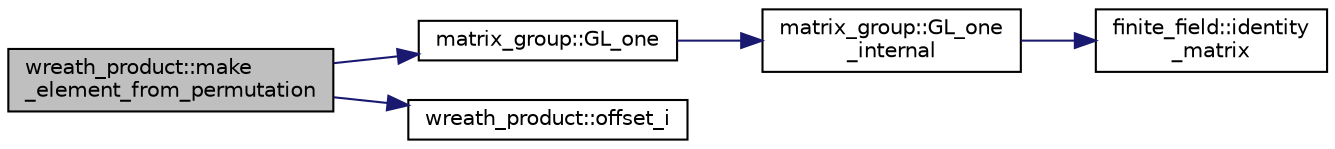 digraph "wreath_product::make_element_from_permutation"
{
  edge [fontname="Helvetica",fontsize="10",labelfontname="Helvetica",labelfontsize="10"];
  node [fontname="Helvetica",fontsize="10",shape=record];
  rankdir="LR";
  Node864 [label="wreath_product::make\l_element_from_permutation",height=0.2,width=0.4,color="black", fillcolor="grey75", style="filled", fontcolor="black"];
  Node864 -> Node865 [color="midnightblue",fontsize="10",style="solid",fontname="Helvetica"];
  Node865 [label="matrix_group::GL_one",height=0.2,width=0.4,color="black", fillcolor="white", style="filled",URL="$d3/ded/classmatrix__group.html#a00890c674cedb856ad2c358aedb25b21"];
  Node865 -> Node866 [color="midnightblue",fontsize="10",style="solid",fontname="Helvetica"];
  Node866 [label="matrix_group::GL_one\l_internal",height=0.2,width=0.4,color="black", fillcolor="white", style="filled",URL="$d3/ded/classmatrix__group.html#a308f9c0bb3c627134bf6d63a5c0721e9"];
  Node866 -> Node867 [color="midnightblue",fontsize="10",style="solid",fontname="Helvetica"];
  Node867 [label="finite_field::identity\l_matrix",height=0.2,width=0.4,color="black", fillcolor="white", style="filled",URL="$df/d5a/classfinite__field.html#a4688997f80b8721560bccec986c23413"];
  Node864 -> Node868 [color="midnightblue",fontsize="10",style="solid",fontname="Helvetica"];
  Node868 [label="wreath_product::offset_i",height=0.2,width=0.4,color="black", fillcolor="white", style="filled",URL="$d8/dfa/classwreath__product.html#a081d6eed767bdd84bc74e555815641c6"];
}
